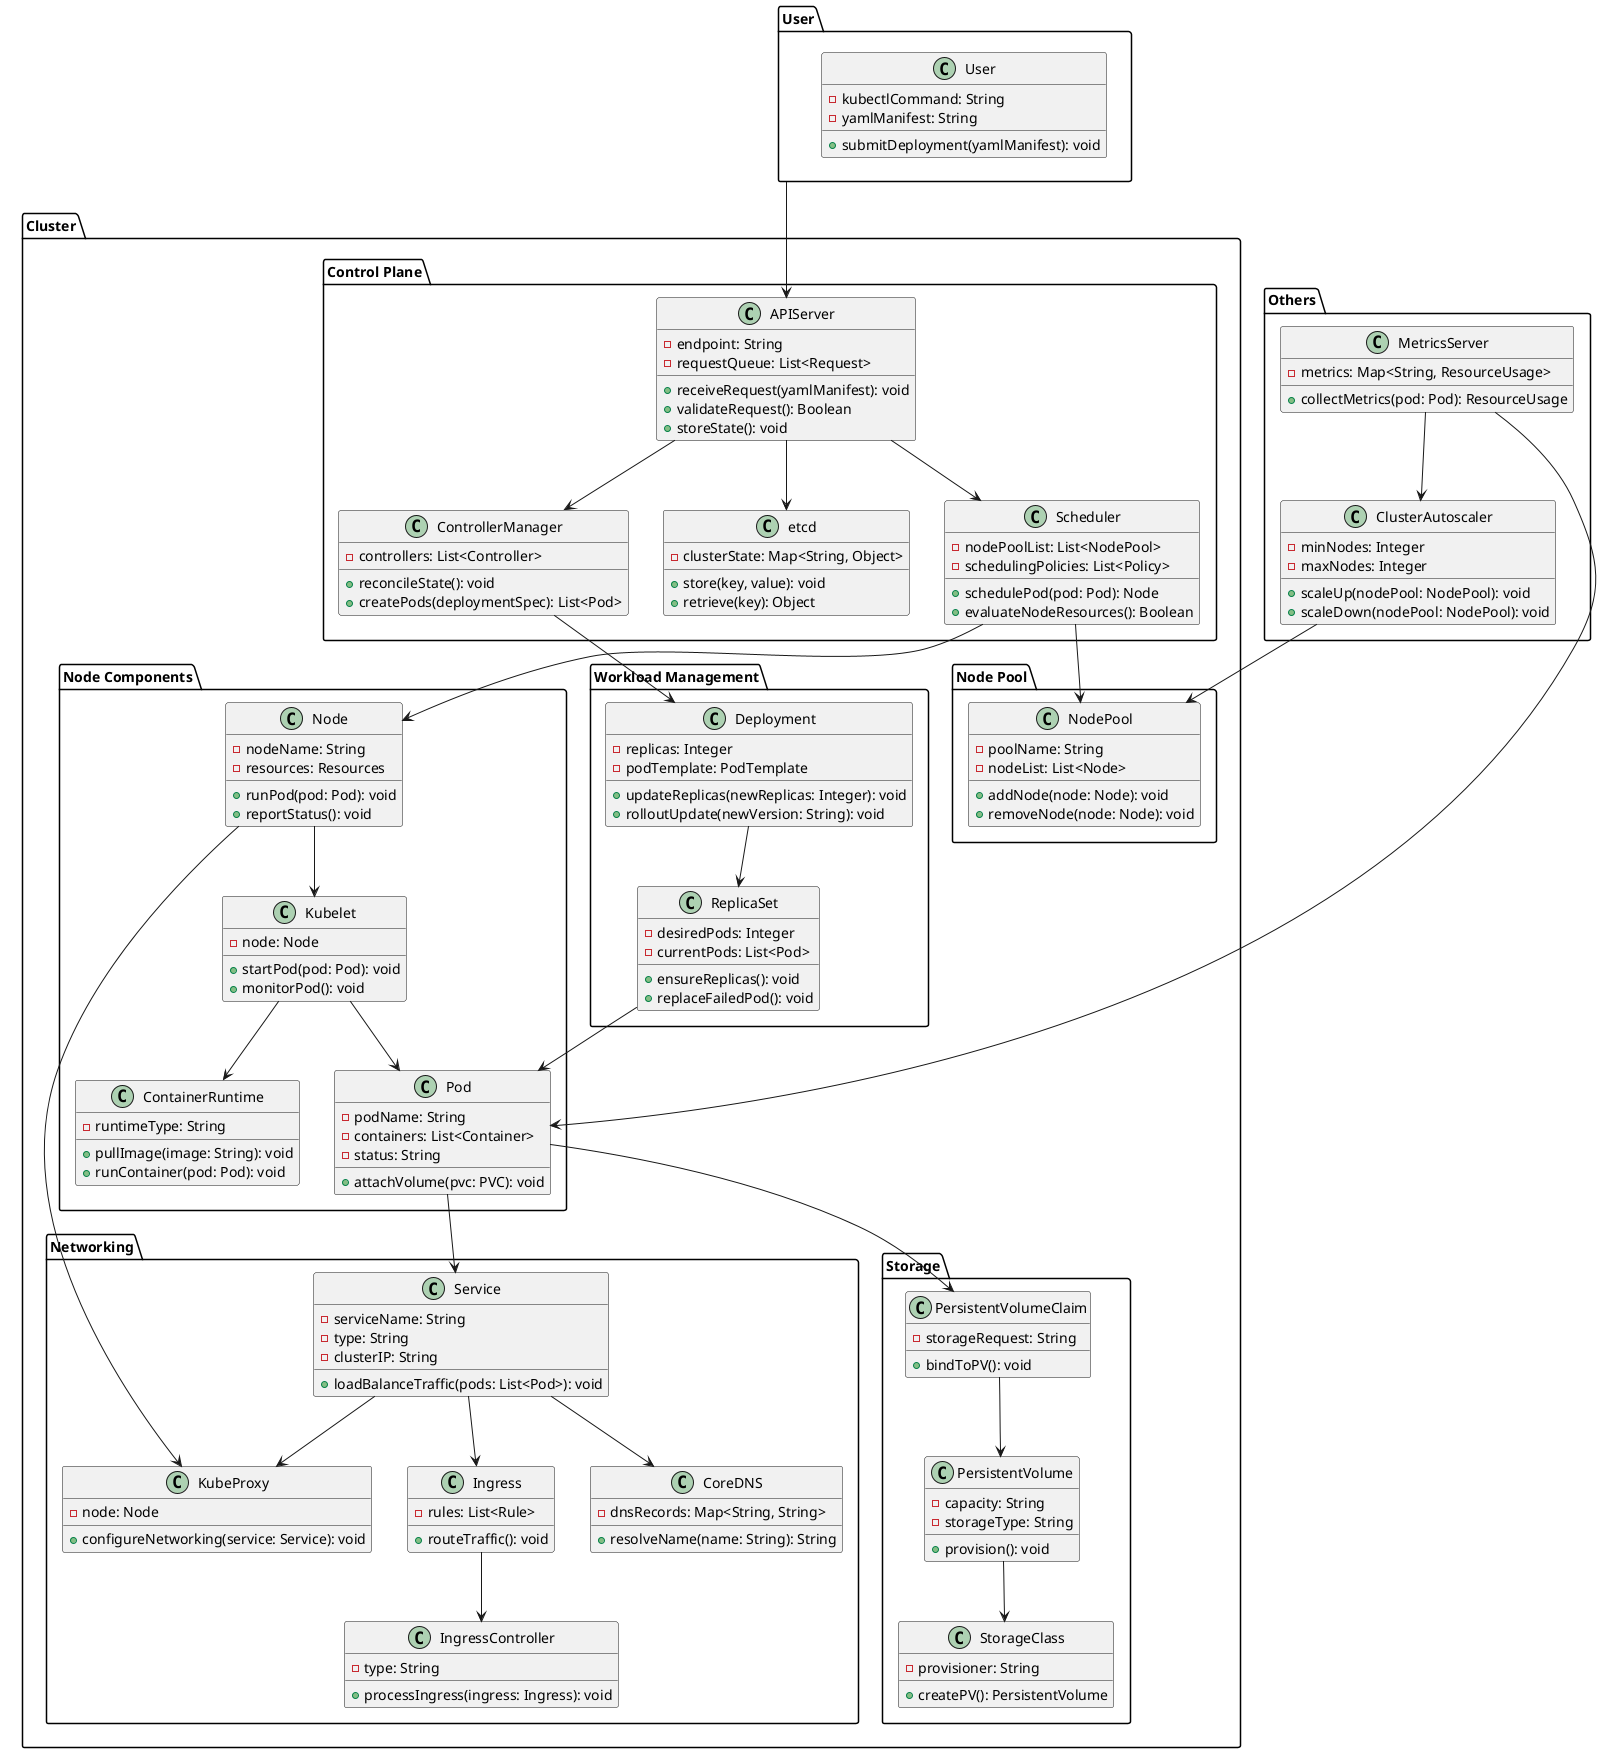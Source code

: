 @startuml

' Define packages/namespaces
package "User" {
  class User {
    -kubectlCommand: String
    -yamlManifest: String
    +submitDeployment(yamlManifest): void
  }
}

package "Cluster" {
  package "Control Plane" {
    class APIServer {
      -endpoint: String
      -requestQueue: List<Request>
      +receiveRequest(yamlManifest): void
      +validateRequest(): Boolean
      +storeState(): void
    }

    class ControllerManager {
      -controllers: List<Controller>
      +reconcileState(): void
      +createPods(deploymentSpec): List<Pod>
    }

    class Scheduler {
      -nodePoolList: List<NodePool>
      -schedulingPolicies: List<Policy>
      +schedulePod(pod: Pod): Node
      +evaluateNodeResources(): Boolean
    }

    class etcd {
      -clusterState: Map<String, Object>
      +store(key, value): void
      +retrieve(key): Object
    }
  }

  package "Node Components" {
    class Node {
      -nodeName: String
      -resources: Resources
      +runPod(pod: Pod): void
      +reportStatus(): void
    }

    class Kubelet {
      -node: Node
      +startPod(pod: Pod): void
      +monitorPod(): void
    }

    class ContainerRuntime {
      -runtimeType: String
      +pullImage(image: String): void
      +runContainer(pod: Pod): void
    }

    class Pod {
      -podName: String
      -containers: List<Container>
      -status: String
      +attachVolume(pvc: PVC): void
    }
  }

  package "Workload Management" {
    class Deployment {
      -replicas: Integer
      -podTemplate: PodTemplate
      +updateReplicas(newReplicas: Integer): void
      +rolloutUpdate(newVersion: String): void
    }

    class ReplicaSet {
      -desiredPods: Integer
      -currentPods: List<Pod>
      +ensureReplicas(): void
      +replaceFailedPod(): void
    }
  }

  package "Networking" {
    class Service {
      -serviceName: String
      -type: String
      -clusterIP: String
      +loadBalanceTraffic(pods: List<Pod>): void
    }

    class KubeProxy {
      -node: Node
      +configureNetworking(service: Service): void
    }

    class Ingress {
      -rules: List<Rule>
      +routeTraffic(): void
    }

    class IngressController {
      -type: String
      +processIngress(ingress: Ingress): void
    }

    class CoreDNS {
      -dnsRecords: Map<String, String>
      +resolveName(name: String): String
    }
  }

  package "Storage" {
    class PersistentVolumeClaim {
      -storageRequest: String
      +bindToPV(): void
    }

    class PersistentVolume {
      -capacity: String
      -storageType: String
      +provision(): void
    }

    class StorageClass {
      -provisioner: String
      +createPV(): PersistentVolume
    }
  }

  package "Node Pool" {
    class NodePool {
      -poolName: String
      -nodeList: List<Node>
      +addNode(node: Node): void
      +removeNode(node: Node): void
    }
  }
}

package "Others" {
  class ClusterAutoscaler {
    -minNodes: Integer
    -maxNodes: Integer
    +scaleUp(nodePool: NodePool): void
    +scaleDown(nodePool: NodePool): void
  }

  class MetricsServer {
    -metrics: Map<String, ResourceUsage>
    +collectMetrics(pod: Pod): ResourceUsage
  }
}

' Relationships
User --> APIServer
APIServer --> etcd
APIServer --> ControllerManager
APIServer --> Scheduler
ControllerManager --> Deployment
Deployment --> ReplicaSet
ReplicaSet --> Pod
Scheduler --> Node
Scheduler --> NodePool
Node --> Kubelet
Node --> KubeProxy
Kubelet --> ContainerRuntime
Kubelet --> Pod
Pod --> Service
Pod --> PersistentVolumeClaim
PersistentVolumeClaim --> PersistentVolume
PersistentVolume --> StorageClass
Service --> KubeProxy
Service --> Ingress
Ingress --> IngressController
Service --> CoreDNS
ClusterAutoscaler --> NodePool
MetricsServer --> Pod
MetricsServer --> ClusterAutoscaler

@enduml
